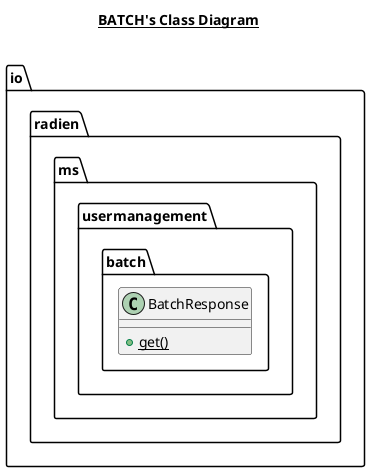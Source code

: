 @startuml

title __BATCH's Class Diagram__\n

  namespace io.radien.ms.usermanagement {
    namespace batch {
      class io.radien.ms.usermanagement.batch.BatchResponse {
          {static} + get()
      }
    }
  }
  








@enduml
